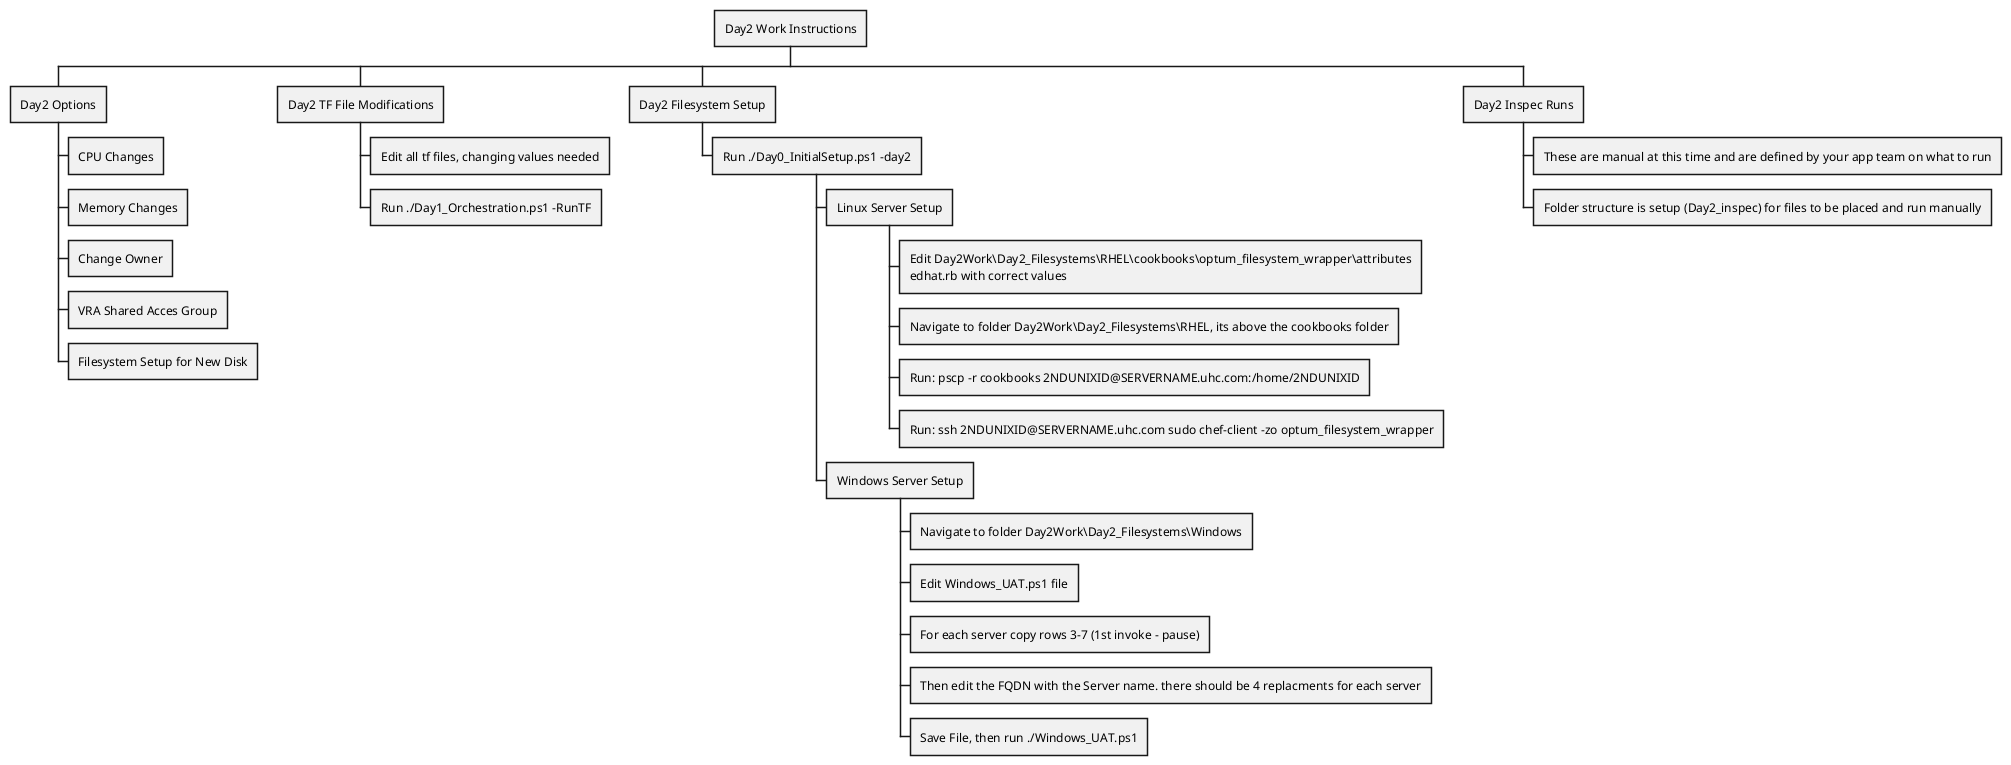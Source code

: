 @startwbs
* Day2 Work Instructions
** Day2 Options
*** CPU Changes
*** Memory Changes
*** Change Owner
*** VRA Shared Acces Group
*** Filesystem Setup for New Disk
** Day2 TF File Modifications
*** Edit all tf files, changing values needed
*** Run ./Day1_Orchestration.ps1 -RunTF
** Day2 Filesystem Setup
*** Run ./Day0_InitialSetup.ps1 -day2
**** Linux Server Setup
***** Edit Day2Work\Day2_Filesystems\RHEL\cookbooks\optum_filesystem_wrapper\attributes\redhat.rb with correct values
***** Navigate to folder Day2Work\Day2_Filesystems\RHEL, its above the cookbooks folder
***** Run: pscp -r cookbooks 2NDUNIXID@SERVERNAME.uhc.com:/home/2NDUNIXID
***** Run: ssh 2NDUNIXID@SERVERNAME.uhc.com sudo chef-client -zo optum_filesystem_wrapper
**** Windows Server Setup
***** Navigate to folder Day2Work\Day2_Filesystems\Windows
***** Edit Windows_UAT.ps1 file
***** For each server copy rows 3-7 (1st invoke - pause)
***** Then edit the FQDN with the Server name. there should be 4 replacments for each server
***** Save File, then run ./Windows_UAT.ps1
** Day2 Inspec Runs
*** These are manual at this time and are defined by your app team on what to run
*** Folder structure is setup (Day2_inspec) for files to be placed and run manually
@endwbs
